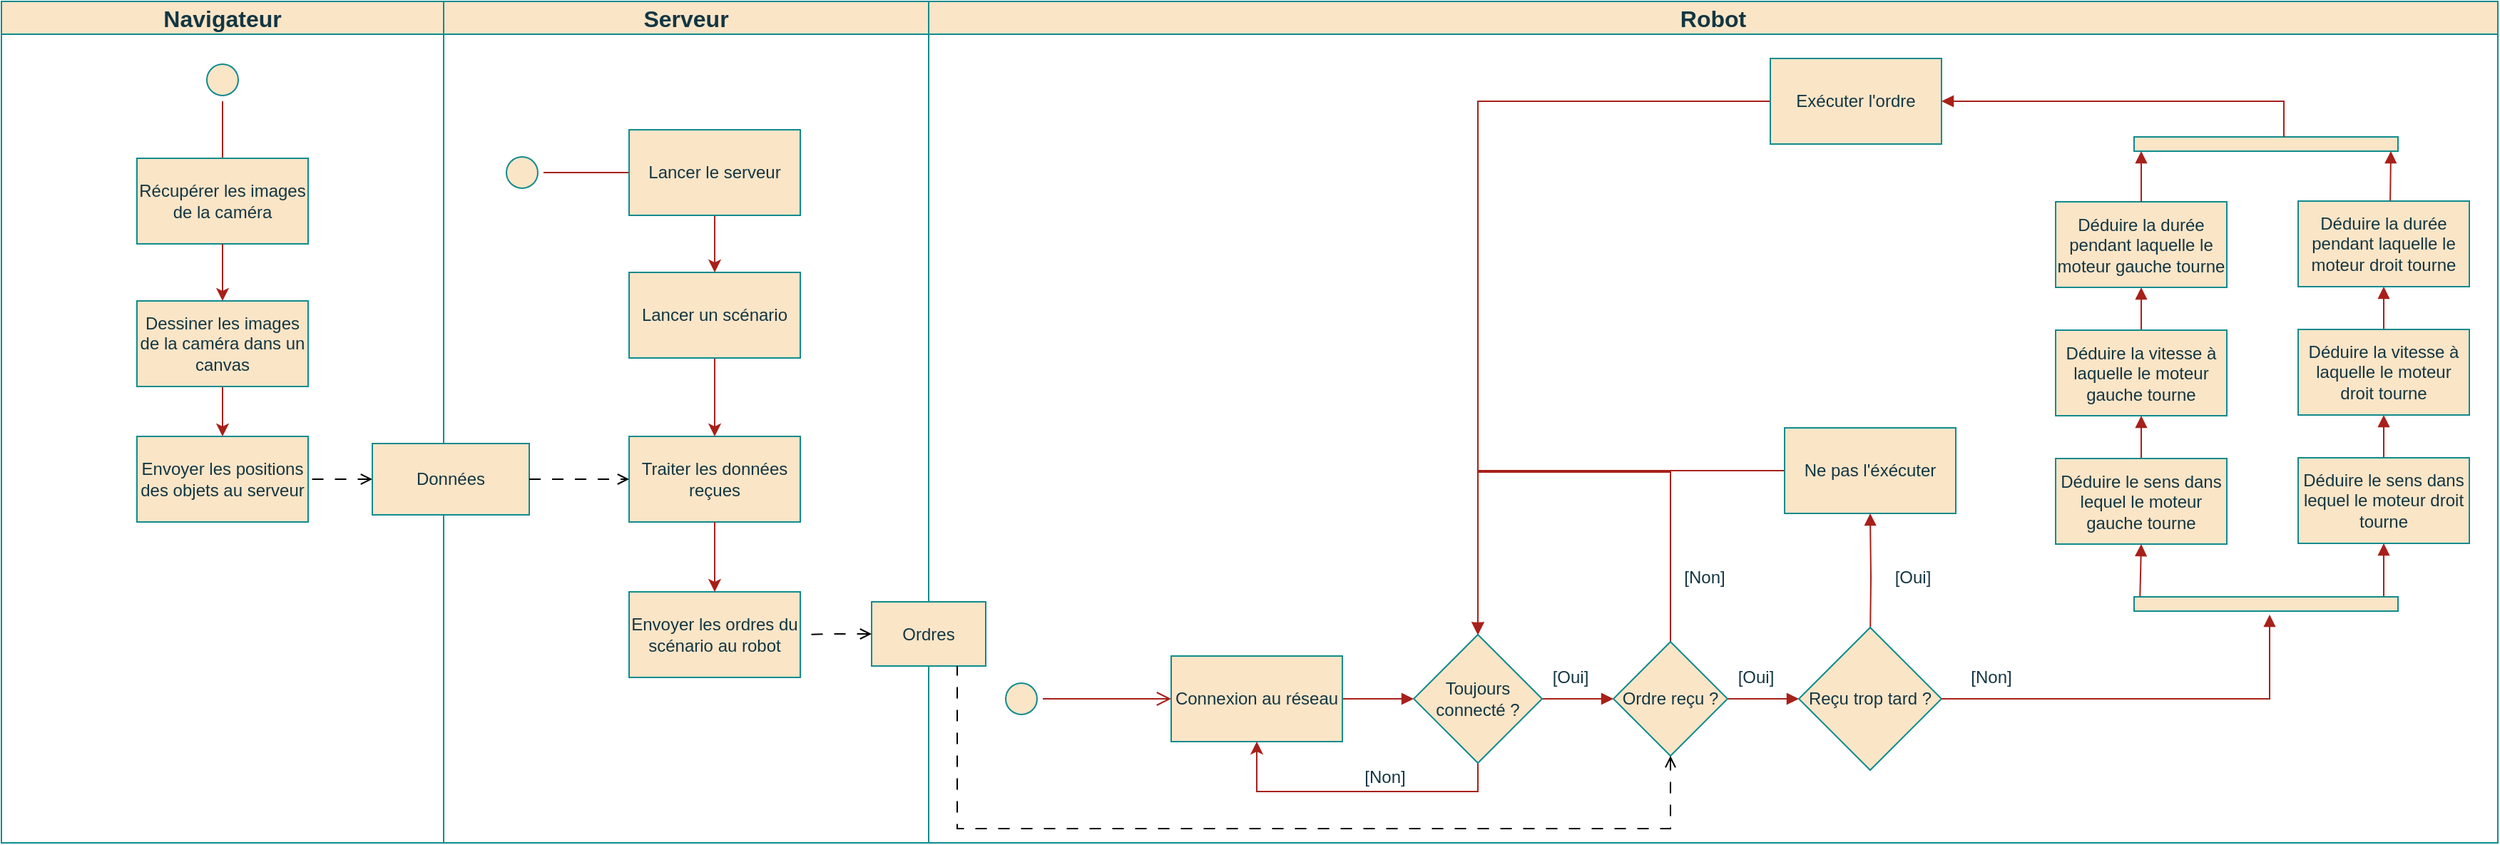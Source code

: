 <mxfile version="24.7.17">
  <diagram id="C5RBs43oDa-KdzZeNtuy" name="Robot">
    <mxGraphModel dx="2560" dy="1558" grid="1" gridSize="10" guides="1" tooltips="1" connect="1" arrows="1" fold="1" page="1" pageScale="1" pageWidth="1169" pageHeight="827" math="0" shadow="0">
      <root>
        <mxCell id="WIyWlLk6GJQsqaUBKTNV-0" />
        <mxCell id="WIyWlLk6GJQsqaUBKTNV-1" parent="WIyWlLk6GJQsqaUBKTNV-0" />
        <mxCell id="1XHSVb5vEpo4lb2-wSxZ-17" value="&lt;font style=&quot;font-size: 16px;&quot;&gt;Serveur&lt;/font&gt;" style="swimlane;whiteSpace=wrap;html=1;rounded=0;labelBackgroundColor=none;fillColor=#FAE5C7;strokeColor=#0F8B8D;fontColor=#143642;" parent="WIyWlLk6GJQsqaUBKTNV-1" vertex="1">
          <mxGeometry x="-330" y="-30" width="340" height="590" as="geometry" />
        </mxCell>
        <mxCell id="1XHSVb5vEpo4lb2-wSxZ-18" value="" style="ellipse;html=1;shape=startState;fillColor=#FAE5C7;strokeColor=#0F8B8D;rounded=0;labelBackgroundColor=none;fontColor=#143642;" parent="1XHSVb5vEpo4lb2-wSxZ-17" vertex="1">
          <mxGeometry x="40" y="105" width="30" height="30" as="geometry" />
        </mxCell>
        <mxCell id="1XHSVb5vEpo4lb2-wSxZ-19" value="" style="edgeStyle=orthogonalEdgeStyle;html=1;verticalAlign=bottom;endArrow=open;endSize=8;strokeColor=#A8201A;rounded=0;labelBackgroundColor=none;fontColor=default;" parent="1XHSVb5vEpo4lb2-wSxZ-17" source="1XHSVb5vEpo4lb2-wSxZ-18" edge="1">
          <mxGeometry relative="1" as="geometry">
            <mxPoint x="150" y="120" as="targetPoint" />
          </mxGeometry>
        </mxCell>
        <mxCell id="1XHSVb5vEpo4lb2-wSxZ-20" value="" style="edgeStyle=orthogonalEdgeStyle;rounded=0;orthogonalLoop=1;jettySize=auto;html=1;labelBackgroundColor=none;strokeColor=#A8201A;fontColor=default;" parent="1XHSVb5vEpo4lb2-wSxZ-17" source="1XHSVb5vEpo4lb2-wSxZ-21" target="1XHSVb5vEpo4lb2-wSxZ-23" edge="1">
          <mxGeometry relative="1" as="geometry" />
        </mxCell>
        <mxCell id="1XHSVb5vEpo4lb2-wSxZ-21" value="Lancer le serveur" style="rounded=0;whiteSpace=wrap;html=1;labelBackgroundColor=none;fillColor=#FAE5C7;strokeColor=#0F8B8D;fontColor=#143642;" parent="1XHSVb5vEpo4lb2-wSxZ-17" vertex="1">
          <mxGeometry x="130" y="90" width="120" height="60" as="geometry" />
        </mxCell>
        <mxCell id="1XHSVb5vEpo4lb2-wSxZ-22" value="" style="edgeStyle=orthogonalEdgeStyle;rounded=0;orthogonalLoop=1;jettySize=auto;html=1;labelBackgroundColor=none;strokeColor=#A8201A;fontColor=default;entryX=0.5;entryY=0;entryDx=0;entryDy=0;" parent="1XHSVb5vEpo4lb2-wSxZ-17" source="1XHSVb5vEpo4lb2-wSxZ-23" target="zzUOd-PA_FNlv9D7fhNs-4" edge="1">
          <mxGeometry relative="1" as="geometry">
            <mxPoint x="190" y="310" as="targetPoint" />
          </mxGeometry>
        </mxCell>
        <mxCell id="1XHSVb5vEpo4lb2-wSxZ-23" value="Lancer un scénario" style="whiteSpace=wrap;html=1;rounded=0;labelBackgroundColor=none;fillColor=#FAE5C7;strokeColor=#0F8B8D;fontColor=#143642;" parent="1XHSVb5vEpo4lb2-wSxZ-17" vertex="1">
          <mxGeometry x="130" y="190" width="120" height="60" as="geometry" />
        </mxCell>
        <mxCell id="1XHSVb5vEpo4lb2-wSxZ-24" value="Envoyer les ordres du scénario au robot" style="whiteSpace=wrap;html=1;rounded=0;labelBackgroundColor=none;fillColor=#FAE5C7;strokeColor=#0F8B8D;fontColor=#143642;" parent="1XHSVb5vEpo4lb2-wSxZ-17" vertex="1">
          <mxGeometry x="130" y="414" width="120" height="60" as="geometry" />
        </mxCell>
        <mxCell id="zzUOd-PA_FNlv9D7fhNs-4" value="Traiter les données reçues" style="whiteSpace=wrap;html=1;rounded=0;labelBackgroundColor=none;fillColor=#FAE5C7;strokeColor=#0F8B8D;fontColor=#143642;" vertex="1" parent="1XHSVb5vEpo4lb2-wSxZ-17">
          <mxGeometry x="130" y="305" width="120" height="60" as="geometry" />
        </mxCell>
        <mxCell id="zzUOd-PA_FNlv9D7fhNs-6" value="" style="edgeStyle=orthogonalEdgeStyle;rounded=0;orthogonalLoop=1;jettySize=auto;html=1;labelBackgroundColor=none;strokeColor=#A8201A;fontColor=default;entryX=0.5;entryY=0;entryDx=0;entryDy=0;exitX=0.5;exitY=1;exitDx=0;exitDy=0;" edge="1" parent="1XHSVb5vEpo4lb2-wSxZ-17" source="zzUOd-PA_FNlv9D7fhNs-4" target="1XHSVb5vEpo4lb2-wSxZ-24">
          <mxGeometry relative="1" as="geometry">
            <mxPoint x="190" y="380" as="sourcePoint" />
            <mxPoint x="200" y="320" as="targetPoint" />
          </mxGeometry>
        </mxCell>
        <mxCell id="vtadBAOLPxlgFHZAJzr4-42" value="" style="edgeStyle=orthogonalEdgeStyle;rounded=0;orthogonalLoop=1;jettySize=auto;html=1;strokeColor=#A8201A;fontColor=default;fillColor=#FAE5C7;endArrow=none;endFill=0;startArrow=block;startFill=1;labelBackgroundColor=none;" parent="WIyWlLk6GJQsqaUBKTNV-1" source="vtadBAOLPxlgFHZAJzr4-64" target="vtadBAOLPxlgFHZAJzr4-41" edge="1">
          <mxGeometry relative="1" as="geometry">
            <mxPoint x="380" y="459" as="sourcePoint" />
          </mxGeometry>
        </mxCell>
        <mxCell id="vtadBAOLPxlgFHZAJzr4-21" value="" style="edgeStyle=orthogonalEdgeStyle;rounded=0;orthogonalLoop=1;jettySize=auto;html=1;endArrow=block;endFill=1;strokeColor=#A8201A;labelBackgroundColor=none;fontColor=default;" parent="WIyWlLk6GJQsqaUBKTNV-1" target="vtadBAOLPxlgFHZAJzr4-20" edge="1">
          <mxGeometry relative="1" as="geometry">
            <mxPoint x="670" y="419" as="sourcePoint" />
          </mxGeometry>
        </mxCell>
        <mxCell id="vtadBAOLPxlgFHZAJzr4-33" style="edgeStyle=orthogonalEdgeStyle;rounded=0;orthogonalLoop=1;jettySize=auto;html=1;exitX=0.5;exitY=0;exitDx=0;exitDy=0;entryX=0.5;entryY=1;entryDx=0;entryDy=0;endArrow=block;endFill=1;labelBackgroundColor=none;strokeColor=#A8201A;fontColor=default;" parent="WIyWlLk6GJQsqaUBKTNV-1" source="vtadBAOLPxlgFHZAJzr4-18" target="vtadBAOLPxlgFHZAJzr4-49" edge="1">
          <mxGeometry relative="1" as="geometry">
            <mxPoint x="1000" y="369.5" as="targetPoint" />
          </mxGeometry>
        </mxCell>
        <mxCell id="vtadBAOLPxlgFHZAJzr4-18" value="Déduire le sens dans lequel le moteur gauche tourne" style="rounded=0;whiteSpace=wrap;html=1;labelBackgroundColor=none;fillColor=#FAE5C7;strokeColor=#0F8B8D;fontColor=#143642;" parent="WIyWlLk6GJQsqaUBKTNV-1" vertex="1">
          <mxGeometry x="800" y="290.5" width="120" height="60" as="geometry" />
        </mxCell>
        <mxCell id="vtadBAOLPxlgFHZAJzr4-27" style="edgeStyle=orthogonalEdgeStyle;rounded=0;orthogonalLoop=1;jettySize=auto;html=1;exitX=0;exitY=0.5;exitDx=0;exitDy=0;entryX=0.5;entryY=0;entryDx=0;entryDy=0;endArrow=block;endFill=1;strokeColor=#A8201A;labelBackgroundColor=none;fontColor=default;" parent="WIyWlLk6GJQsqaUBKTNV-1" source="vtadBAOLPxlgFHZAJzr4-20" target="vtadBAOLPxlgFHZAJzr4-64" edge="1">
          <mxGeometry relative="1" as="geometry">
            <mxPoint x="440" y="429" as="targetPoint" />
          </mxGeometry>
        </mxCell>
        <mxCell id="vtadBAOLPxlgFHZAJzr4-20" value="Ne pas l&#39;éxécuter" style="rounded=0;whiteSpace=wrap;html=1;labelBackgroundColor=none;fillColor=#FAE5C7;strokeColor=#0F8B8D;fontColor=#143642;" parent="WIyWlLk6GJQsqaUBKTNV-1" vertex="1">
          <mxGeometry x="610" y="269" width="120" height="60" as="geometry" />
        </mxCell>
        <mxCell id="vtadBAOLPxlgFHZAJzr4-22" value="[Oui&lt;span style=&quot;background-color: initial;&quot;&gt;]&lt;/span&gt;" style="text;html=1;align=center;verticalAlign=middle;whiteSpace=wrap;rounded=0;labelBackgroundColor=none;fontColor=#143642;" parent="WIyWlLk6GJQsqaUBKTNV-1" vertex="1">
          <mxGeometry x="680" y="364" width="40" height="20" as="geometry" />
        </mxCell>
        <mxCell id="vtadBAOLPxlgFHZAJzr4-23" value="[Non&lt;span style=&quot;background-color: initial;&quot;&gt;]&lt;/span&gt;" style="text;html=1;align=center;verticalAlign=middle;whiteSpace=wrap;rounded=0;labelBackgroundColor=none;fontColor=#143642;" parent="WIyWlLk6GJQsqaUBKTNV-1" vertex="1">
          <mxGeometry x="730" y="434" width="50" height="20" as="geometry" />
        </mxCell>
        <mxCell id="vtadBAOLPxlgFHZAJzr4-41" value="Connexion au réseau" style="rounded=0;whiteSpace=wrap;html=1;labelBackgroundColor=none;fillColor=#FAE5C7;strokeColor=#0F8B8D;fontColor=#143642;" parent="WIyWlLk6GJQsqaUBKTNV-1" vertex="1">
          <mxGeometry x="180" y="429" width="120" height="60" as="geometry" />
        </mxCell>
        <mxCell id="vtadBAOLPxlgFHZAJzr4-53" value="" style="edgeStyle=orthogonalEdgeStyle;rounded=0;orthogonalLoop=1;jettySize=auto;html=1;strokeColor=#A8201A;fontColor=default;fillColor=#FAE5C7;endArrow=block;endFill=1;labelBackgroundColor=none;" parent="WIyWlLk6GJQsqaUBKTNV-1" source="vtadBAOLPxlgFHZAJzr4-49" target="vtadBAOLPxlgFHZAJzr4-52" edge="1">
          <mxGeometry relative="1" as="geometry" />
        </mxCell>
        <mxCell id="vtadBAOLPxlgFHZAJzr4-49" value="Déduire la vitesse à laquelle le moteur gauche tourne" style="rounded=0;whiteSpace=wrap;html=1;labelBackgroundColor=none;fillColor=#FAE5C7;strokeColor=#0F8B8D;fontColor=#143642;" parent="WIyWlLk6GJQsqaUBKTNV-1" vertex="1">
          <mxGeometry x="800" y="200.5" width="120" height="60" as="geometry" />
        </mxCell>
        <mxCell id="vtadBAOLPxlgFHZAJzr4-52" value="Déduire la durée pendant laquelle le moteur gauche tourne" style="whiteSpace=wrap;html=1;fillColor=#FAE5C7;strokeColor=#0F8B8D;fontColor=#143642;rounded=0;labelBackgroundColor=none;" parent="WIyWlLk6GJQsqaUBKTNV-1" vertex="1">
          <mxGeometry x="800" y="110.5" width="120" height="60" as="geometry" />
        </mxCell>
        <mxCell id="vtadBAOLPxlgFHZAJzr4-70" style="edgeStyle=orthogonalEdgeStyle;rounded=0;orthogonalLoop=1;jettySize=auto;html=1;exitX=1;exitY=0.5;exitDx=0;exitDy=0;entryX=0;entryY=0.5;entryDx=0;entryDy=0;strokeColor=#A8201A;fontColor=default;fillColor=#FAE5C7;endArrow=block;endFill=1;labelBackgroundColor=none;" parent="WIyWlLk6GJQsqaUBKTNV-1" source="vtadBAOLPxlgFHZAJzr4-64" target="vtadBAOLPxlgFHZAJzr4-68" edge="1">
          <mxGeometry relative="1" as="geometry" />
        </mxCell>
        <mxCell id="vtadBAOLPxlgFHZAJzr4-71" style="edgeStyle=orthogonalEdgeStyle;rounded=0;orthogonalLoop=1;jettySize=auto;html=1;exitX=1;exitY=0.5;exitDx=0;exitDy=0;entryX=0;entryY=0.5;entryDx=0;entryDy=0;strokeColor=#A8201A;fontColor=default;fillColor=#FAE5C7;endArrow=block;endFill=1;labelBackgroundColor=none;" parent="WIyWlLk6GJQsqaUBKTNV-1" source="vtadBAOLPxlgFHZAJzr4-68" target="vtadBAOLPxlgFHZAJzr4-69" edge="1">
          <mxGeometry relative="1" as="geometry" />
        </mxCell>
        <mxCell id="vtadBAOLPxlgFHZAJzr4-79" style="edgeStyle=orthogonalEdgeStyle;rounded=0;orthogonalLoop=1;jettySize=auto;html=1;exitX=0.5;exitY=0;exitDx=0;exitDy=0;entryX=0.5;entryY=0;entryDx=0;entryDy=0;strokeColor=#A8201A;fontColor=default;fillColor=#FAE5C7;labelBackgroundColor=none;" parent="WIyWlLk6GJQsqaUBKTNV-1" source="vtadBAOLPxlgFHZAJzr4-68" target="vtadBAOLPxlgFHZAJzr4-64" edge="1">
          <mxGeometry relative="1" as="geometry">
            <Array as="points">
              <mxPoint x="530" y="300" />
              <mxPoint x="395" y="300" />
            </Array>
          </mxGeometry>
        </mxCell>
        <mxCell id="vtadBAOLPxlgFHZAJzr4-68" value="Ordre reçu ?" style="rhombus;whiteSpace=wrap;html=1;labelBackgroundColor=none;fillColor=#FAE5C7;strokeColor=#0F8B8D;fontColor=#143642;rounded=0;" parent="WIyWlLk6GJQsqaUBKTNV-1" vertex="1">
          <mxGeometry x="490" y="419" width="80" height="80" as="geometry" />
        </mxCell>
        <mxCell id="vtadBAOLPxlgFHZAJzr4-69" value="Reçu trop tard ?" style="rhombus;whiteSpace=wrap;html=1;labelBackgroundColor=none;fillColor=#FAE5C7;strokeColor=#0F8B8D;fontColor=#143642;rounded=0;" parent="WIyWlLk6GJQsqaUBKTNV-1" vertex="1">
          <mxGeometry x="620" y="409" width="100" height="100" as="geometry" />
        </mxCell>
        <mxCell id="vtadBAOLPxlgFHZAJzr4-73" style="edgeStyle=orthogonalEdgeStyle;rounded=0;orthogonalLoop=1;jettySize=auto;html=1;exitX=0.5;exitY=1;exitDx=0;exitDy=0;entryX=0.5;entryY=1;entryDx=0;entryDy=0;strokeColor=#A8201A;fontColor=default;fillColor=#FAE5C7;labelBackgroundColor=none;" parent="WIyWlLk6GJQsqaUBKTNV-1" source="vtadBAOLPxlgFHZAJzr4-64" target="vtadBAOLPxlgFHZAJzr4-41" edge="1">
          <mxGeometry relative="1" as="geometry" />
        </mxCell>
        <mxCell id="vtadBAOLPxlgFHZAJzr4-64" value="Toujours connecté ?" style="rhombus;whiteSpace=wrap;html=1;labelBackgroundColor=none;fillColor=#FAE5C7;strokeColor=#0F8B8D;fontColor=#143642;rounded=0;" parent="WIyWlLk6GJQsqaUBKTNV-1" vertex="1">
          <mxGeometry x="350" y="414" width="90" height="90" as="geometry" />
        </mxCell>
        <mxCell id="vtadBAOLPxlgFHZAJzr4-75" value="[Non]" style="text;html=1;align=center;verticalAlign=middle;whiteSpace=wrap;rounded=0;fontColor=#143642;labelBackgroundColor=none;" parent="WIyWlLk6GJQsqaUBKTNV-1" vertex="1">
          <mxGeometry x="524" y="359" width="60" height="30" as="geometry" />
        </mxCell>
        <mxCell id="vtadBAOLPxlgFHZAJzr4-77" value="[Oui]" style="text;html=1;align=center;verticalAlign=middle;whiteSpace=wrap;rounded=0;fontColor=#143642;labelBackgroundColor=none;" parent="WIyWlLk6GJQsqaUBKTNV-1" vertex="1">
          <mxGeometry x="570" y="433" width="40" height="21" as="geometry" />
        </mxCell>
        <mxCell id="vtadBAOLPxlgFHZAJzr4-80" value="[Oui]" style="text;html=1;align=center;verticalAlign=middle;whiteSpace=wrap;rounded=0;fontColor=#143642;labelBackgroundColor=none;" parent="WIyWlLk6GJQsqaUBKTNV-1" vertex="1">
          <mxGeometry x="440" y="429" width="40" height="30" as="geometry" />
        </mxCell>
        <mxCell id="jgmxJTMwFsuUVpzggOw2-3" value="" style="edgeStyle=orthogonalEdgeStyle;rounded=0;orthogonalLoop=1;jettySize=auto;html=1;endArrow=block;endFill=1;strokeColor=#A8201A;labelBackgroundColor=none;fontColor=default;entryX=0.5;entryY=0;entryDx=0;entryDy=0;exitX=0;exitY=0.5;exitDx=0;exitDy=0;" parent="WIyWlLk6GJQsqaUBKTNV-1" source="jgmxJTMwFsuUVpzggOw2-6" target="vtadBAOLPxlgFHZAJzr4-64" edge="1">
          <mxGeometry relative="1" as="geometry">
            <mxPoint x="590" y="190" as="sourcePoint" />
            <mxPoint x="680" y="339" as="targetPoint" />
          </mxGeometry>
        </mxCell>
        <mxCell id="jgmxJTMwFsuUVpzggOw2-6" value="Exécuter l&#39;ordre" style="rounded=0;whiteSpace=wrap;html=1;labelBackgroundColor=none;fillColor=#FAE5C7;strokeColor=#0F8B8D;fontColor=#143642;" parent="WIyWlLk6GJQsqaUBKTNV-1" vertex="1">
          <mxGeometry x="600" y="10" width="120" height="60" as="geometry" />
        </mxCell>
        <mxCell id="jgmxJTMwFsuUVpzggOw2-14" style="edgeStyle=orthogonalEdgeStyle;rounded=0;orthogonalLoop=1;jettySize=auto;html=1;exitX=0.5;exitY=0;exitDx=0;exitDy=0;entryX=0.5;entryY=1;entryDx=0;entryDy=0;endArrow=block;endFill=1;labelBackgroundColor=none;strokeColor=#A8201A;fontColor=default;" parent="WIyWlLk6GJQsqaUBKTNV-1" source="jgmxJTMwFsuUVpzggOw2-15" target="jgmxJTMwFsuUVpzggOw2-17" edge="1">
          <mxGeometry relative="1" as="geometry">
            <mxPoint x="1170" y="369" as="targetPoint" />
          </mxGeometry>
        </mxCell>
        <mxCell id="jgmxJTMwFsuUVpzggOw2-15" value="Déduire le sens dans lequel le moteur droit tourne" style="rounded=0;whiteSpace=wrap;html=1;labelBackgroundColor=none;fillColor=#FAE5C7;strokeColor=#0F8B8D;fontColor=#143642;" parent="WIyWlLk6GJQsqaUBKTNV-1" vertex="1">
          <mxGeometry x="970" y="290" width="120" height="60" as="geometry" />
        </mxCell>
        <mxCell id="jgmxJTMwFsuUVpzggOw2-16" value="" style="edgeStyle=orthogonalEdgeStyle;rounded=0;orthogonalLoop=1;jettySize=auto;html=1;strokeColor=#A8201A;fontColor=default;fillColor=#FAE5C7;endArrow=block;endFill=1;labelBackgroundColor=none;" parent="WIyWlLk6GJQsqaUBKTNV-1" source="jgmxJTMwFsuUVpzggOw2-17" target="jgmxJTMwFsuUVpzggOw2-18" edge="1">
          <mxGeometry relative="1" as="geometry" />
        </mxCell>
        <mxCell id="jgmxJTMwFsuUVpzggOw2-17" value="Déduire la vitesse à laquelle le moteur droit tourne" style="rounded=0;whiteSpace=wrap;html=1;labelBackgroundColor=none;fillColor=#FAE5C7;strokeColor=#0F8B8D;fontColor=#143642;" parent="WIyWlLk6GJQsqaUBKTNV-1" vertex="1">
          <mxGeometry x="970" y="200" width="120" height="60" as="geometry" />
        </mxCell>
        <mxCell id="jgmxJTMwFsuUVpzggOw2-18" value="Déduire la durée pendant laquelle le moteur droit tourne" style="whiteSpace=wrap;html=1;fillColor=#FAE5C7;strokeColor=#0F8B8D;fontColor=#143642;rounded=0;labelBackgroundColor=none;" parent="WIyWlLk6GJQsqaUBKTNV-1" vertex="1">
          <mxGeometry x="970" y="110" width="120" height="60" as="geometry" />
        </mxCell>
        <mxCell id="jgmxJTMwFsuUVpzggOw2-23" style="edgeStyle=orthogonalEdgeStyle;rounded=0;orthogonalLoop=1;jettySize=auto;html=1;curved=0;exitX=0;exitY=0;exitDx=0;exitDy=5;exitPerimeter=0;entryX=0.5;entryY=1;entryDx=0;entryDy=0;endArrow=block;endFill=1;labelBackgroundColor=none;strokeColor=#A8201A;fontColor=default;" parent="WIyWlLk6GJQsqaUBKTNV-1" target="jgmxJTMwFsuUVpzggOw2-15" edge="1">
          <mxGeometry relative="1" as="geometry">
            <mxPoint x="1035.875" y="388.375" as="sourcePoint" />
          </mxGeometry>
        </mxCell>
        <mxCell id="jgmxJTMwFsuUVpzggOw2-32" style="edgeStyle=orthogonalEdgeStyle;rounded=0;orthogonalLoop=1;jettySize=auto;html=1;curved=0;exitX=0;exitY=1;exitDx=0;exitDy=-5;exitPerimeter=0;entryX=0.5;entryY=1;entryDx=0;entryDy=0;strokeColor=#A8201A;fontColor=default;fillColor=#FAE5C7;endArrow=block;endFill=1;labelBackgroundColor=none;" parent="WIyWlLk6GJQsqaUBKTNV-1" target="vtadBAOLPxlgFHZAJzr4-18" edge="1">
          <mxGeometry relative="1" as="geometry">
            <mxPoint x="859.125" y="388.375" as="sourcePoint" />
          </mxGeometry>
        </mxCell>
        <mxCell id="jgmxJTMwFsuUVpzggOw2-20" style="edgeStyle=orthogonalEdgeStyle;rounded=0;orthogonalLoop=1;jettySize=auto;html=1;exitX=1;exitY=0.5;exitDx=0;exitDy=0;endArrow=block;endFill=1;labelBackgroundColor=none;strokeColor=#A8201A;fontColor=default;" parent="WIyWlLk6GJQsqaUBKTNV-1" source="vtadBAOLPxlgFHZAJzr4-69" edge="1">
          <mxGeometry relative="1" as="geometry">
            <mxPoint x="950" y="400" as="targetPoint" />
            <Array as="points">
              <mxPoint x="950" y="459" />
            </Array>
          </mxGeometry>
        </mxCell>
        <mxCell id="jgmxJTMwFsuUVpzggOw2-24" value="" style="html=1;points=[[0,0,0,0,5],[0,1,0,0,-5],[1,0,0,0,5],[1,1,0,0,-5]];perimeter=orthogonalPerimeter;outlineConnect=0;targetShapes=umlLifeline;portConstraint=eastwest;newEdgeStyle={&quot;curved&quot;:0,&quot;rounded&quot;:0};rotation=90;labelBackgroundColor=none;fillColor=#FAE5C7;strokeColor=#0F8B8D;fontColor=#143642;rounded=0;" parent="WIyWlLk6GJQsqaUBKTNV-1" vertex="1">
          <mxGeometry x="942.5" y="-22.5" width="10" height="185" as="geometry" />
        </mxCell>
        <mxCell id="jgmxJTMwFsuUVpzggOw2-25" style="edgeStyle=orthogonalEdgeStyle;rounded=0;orthogonalLoop=1;jettySize=auto;html=1;exitX=0.5;exitY=0;exitDx=0;exitDy=0;entryX=1;entryY=1;entryDx=0;entryDy=-5;entryPerimeter=0;endArrow=block;endFill=1;labelBackgroundColor=none;strokeColor=#A8201A;fontColor=default;" parent="WIyWlLk6GJQsqaUBKTNV-1" source="vtadBAOLPxlgFHZAJzr4-52" target="jgmxJTMwFsuUVpzggOw2-24" edge="1">
          <mxGeometry relative="1" as="geometry" />
        </mxCell>
        <mxCell id="jgmxJTMwFsuUVpzggOw2-26" style="edgeStyle=orthogonalEdgeStyle;rounded=0;orthogonalLoop=1;jettySize=auto;html=1;exitX=0.538;exitY=-0.005;exitDx=0;exitDy=0;entryX=1;entryY=0;entryDx=0;entryDy=5;entryPerimeter=0;endArrow=block;endFill=1;exitPerimeter=0;labelBackgroundColor=none;strokeColor=#A8201A;fontColor=default;" parent="WIyWlLk6GJQsqaUBKTNV-1" source="jgmxJTMwFsuUVpzggOw2-18" target="jgmxJTMwFsuUVpzggOw2-24" edge="1">
          <mxGeometry relative="1" as="geometry" />
        </mxCell>
        <mxCell id="jgmxJTMwFsuUVpzggOw2-31" value="" style="edgeStyle=orthogonalEdgeStyle;rounded=0;orthogonalLoop=1;jettySize=auto;html=1;strokeColor=#A8201A;fontColor=default;fillColor=#FAE5C7;endArrow=block;endFill=1;entryX=1;entryY=0.5;entryDx=0;entryDy=0;labelBackgroundColor=none;" parent="WIyWlLk6GJQsqaUBKTNV-1" source="jgmxJTMwFsuUVpzggOw2-24" target="jgmxJTMwFsuUVpzggOw2-6" edge="1">
          <mxGeometry relative="1" as="geometry">
            <mxPoint x="960" y="60" as="sourcePoint" />
            <mxPoint x="870" y="181" as="targetPoint" />
            <Array as="points">
              <mxPoint x="960" y="40" />
            </Array>
          </mxGeometry>
        </mxCell>
        <mxCell id="jgmxJTMwFsuUVpzggOw2-41" value="" style="ellipse;html=1;shape=startState;fillColor=#FAE5C7;strokeColor=#0F8B8D;fontColor=#143642;rounded=0;labelBackgroundColor=none;" parent="WIyWlLk6GJQsqaUBKTNV-1" vertex="1">
          <mxGeometry x="60" y="444" width="30" height="30" as="geometry" />
        </mxCell>
        <mxCell id="jgmxJTMwFsuUVpzggOw2-42" value="" style="edgeStyle=orthogonalEdgeStyle;html=1;verticalAlign=bottom;endArrow=open;endSize=8;strokeColor=#A8201A;rounded=0;fontColor=default;fillColor=#FAE5C7;entryX=0;entryY=0.5;entryDx=0;entryDy=0;labelBackgroundColor=none;" parent="WIyWlLk6GJQsqaUBKTNV-1" source="jgmxJTMwFsuUVpzggOw2-41" target="vtadBAOLPxlgFHZAJzr4-41" edge="1">
          <mxGeometry relative="1" as="geometry">
            <mxPoint x="180" y="449" as="targetPoint" />
          </mxGeometry>
        </mxCell>
        <mxCell id="jgmxJTMwFsuUVpzggOw2-43" value="" style="html=1;points=[[0,0,0,0,5],[0,1,0,0,-5],[1,0,0,0,5],[1,1,0,0,-5]];perimeter=orthogonalPerimeter;outlineConnect=0;targetShapes=umlLifeline;portConstraint=eastwest;newEdgeStyle={&quot;curved&quot;:0,&quot;rounded&quot;:0};rotation=90;labelBackgroundColor=none;fillColor=#FAE5C7;strokeColor=#0F8B8D;fontColor=#143642;rounded=0;" parent="WIyWlLk6GJQsqaUBKTNV-1" vertex="1">
          <mxGeometry x="942.5" y="300" width="10" height="185" as="geometry" />
        </mxCell>
        <mxCell id="1XHSVb5vEpo4lb2-wSxZ-0" value="&lt;font style=&quot;font-size: 16px;&quot;&gt;Robot&lt;/font&gt;" style="swimlane;whiteSpace=wrap;html=1;rounded=0;labelBackgroundColor=none;fillColor=#FAE5C7;strokeColor=#0F8B8D;fontColor=#143642;" parent="WIyWlLk6GJQsqaUBKTNV-1" vertex="1">
          <mxGeometry x="10" y="-30" width="1100" height="590" as="geometry">
            <mxRectangle x="10" y="-30" width="80" height="30" as="alternateBounds" />
          </mxGeometry>
        </mxCell>
        <mxCell id="vtadBAOLPxlgFHZAJzr4-81" value="[Non]" style="text;html=1;align=center;verticalAlign=middle;whiteSpace=wrap;rounded=0;fontColor=#143642;labelBackgroundColor=none;" parent="1XHSVb5vEpo4lb2-wSxZ-0" vertex="1">
          <mxGeometry x="290" y="529" width="60" height="30" as="geometry" />
        </mxCell>
        <mxCell id="1XHSVb5vEpo4lb2-wSxZ-11" value="Ordres" style="html=1;whiteSpace=wrap;rounded=0;labelBackgroundColor=none;fillColor=#FAE5C7;strokeColor=#0F8B8D;fontColor=#143642;" parent="1XHSVb5vEpo4lb2-wSxZ-0" vertex="1">
          <mxGeometry x="-40" y="421" width="80" height="45" as="geometry" />
        </mxCell>
        <mxCell id="1XHSVb5vEpo4lb2-wSxZ-26" value="&lt;font style=&quot;font-size: 16px;&quot;&gt;Navigateur&lt;/font&gt;" style="swimlane;whiteSpace=wrap;html=1;rounded=0;labelBackgroundColor=none;fillColor=#FAE5C7;strokeColor=#0F8B8D;fontColor=#143642;" parent="WIyWlLk6GJQsqaUBKTNV-1" vertex="1">
          <mxGeometry x="-640" y="-30" width="310" height="590" as="geometry" />
        </mxCell>
        <mxCell id="zzUOd-PA_FNlv9D7fhNs-9" style="edgeStyle=orthogonalEdgeStyle;rounded=0;orthogonalLoop=1;jettySize=auto;html=1;exitX=0;exitY=0.5;exitDx=0;exitDy=0;entryX=1;entryY=0.5;entryDx=0;entryDy=0;startArrow=open;startFill=0;endArrow=none;endFill=0;dashed=1;dashPattern=8 8;" edge="1" parent="1XHSVb5vEpo4lb2-wSxZ-26" source="1XHSVb5vEpo4lb2-wSxZ-25" target="zzUOd-PA_FNlv9D7fhNs-1">
          <mxGeometry relative="1" as="geometry" />
        </mxCell>
        <mxCell id="1XHSVb5vEpo4lb2-wSxZ-25" value="Données" style="html=1;whiteSpace=wrap;rounded=0;labelBackgroundColor=none;fillColor=#FAE5C7;strokeColor=#0F8B8D;fontColor=#143642;" parent="1XHSVb5vEpo4lb2-wSxZ-26" vertex="1">
          <mxGeometry x="260" y="310" width="110" height="50" as="geometry" />
        </mxCell>
        <mxCell id="1XHSVb5vEpo4lb2-wSxZ-27" value="" style="ellipse;html=1;shape=startState;fillColor=#FAE5C7;strokeColor=#0F8B8D;rounded=0;labelBackgroundColor=none;fontColor=#143642;" parent="1XHSVb5vEpo4lb2-wSxZ-26" vertex="1">
          <mxGeometry x="140" y="40" width="30" height="30" as="geometry" />
        </mxCell>
        <mxCell id="1XHSVb5vEpo4lb2-wSxZ-28" value="" style="edgeStyle=orthogonalEdgeStyle;html=1;verticalAlign=bottom;endArrow=open;endSize=8;strokeColor=#A8201A;rounded=0;labelBackgroundColor=none;fontColor=default;" parent="1XHSVb5vEpo4lb2-wSxZ-26" source="1XHSVb5vEpo4lb2-wSxZ-27" edge="1">
          <mxGeometry relative="1" as="geometry">
            <mxPoint x="155" y="140" as="targetPoint" />
          </mxGeometry>
        </mxCell>
        <mxCell id="1XHSVb5vEpo4lb2-wSxZ-29" value="Récupérer&lt;span style=&quot;background-color: initial;&quot;&gt;&amp;nbsp;les images de la caméra&lt;/span&gt;" style="rounded=0;whiteSpace=wrap;html=1;labelBackgroundColor=none;fillColor=#FAE5C7;strokeColor=#0F8B8D;fontColor=#143642;" parent="1XHSVb5vEpo4lb2-wSxZ-26" vertex="1">
          <mxGeometry x="95" y="110" width="120" height="60" as="geometry" />
        </mxCell>
        <mxCell id="zzUOd-PA_FNlv9D7fhNs-0" value="" style="edgeStyle=orthogonalEdgeStyle;rounded=0;orthogonalLoop=1;jettySize=auto;html=1;labelBackgroundColor=none;strokeColor=#A8201A;fontColor=default;exitX=0.5;exitY=1;exitDx=0;exitDy=0;entryX=0.5;entryY=0;entryDx=0;entryDy=0;" edge="1" parent="1XHSVb5vEpo4lb2-wSxZ-26" source="zzUOd-PA_FNlv9D7fhNs-3" target="zzUOd-PA_FNlv9D7fhNs-1">
          <mxGeometry relative="1" as="geometry">
            <mxPoint x="154.33" y="319" as="sourcePoint" />
            <mxPoint x="154.33" y="409" as="targetPoint" />
          </mxGeometry>
        </mxCell>
        <mxCell id="zzUOd-PA_FNlv9D7fhNs-1" value="Envoyer les positions des objets au serveur" style="rounded=0;whiteSpace=wrap;html=1;labelBackgroundColor=none;fillColor=#FAE5C7;strokeColor=#0F8B8D;fontColor=#143642;" vertex="1" parent="1XHSVb5vEpo4lb2-wSxZ-26">
          <mxGeometry x="95" y="305" width="120" height="60" as="geometry" />
        </mxCell>
        <mxCell id="zzUOd-PA_FNlv9D7fhNs-2" value="" style="edgeStyle=orthogonalEdgeStyle;rounded=0;orthogonalLoop=1;jettySize=auto;html=1;labelBackgroundColor=none;strokeColor=#A8201A;fontColor=default;exitX=0.5;exitY=1;exitDx=0;exitDy=0;entryX=0.5;entryY=0;entryDx=0;entryDy=0;" edge="1" parent="1XHSVb5vEpo4lb2-wSxZ-26" source="1XHSVb5vEpo4lb2-wSxZ-29" target="zzUOd-PA_FNlv9D7fhNs-3">
          <mxGeometry relative="1" as="geometry">
            <mxPoint x="95" y="190" as="sourcePoint" />
            <mxPoint x="154.33" y="260" as="targetPoint" />
          </mxGeometry>
        </mxCell>
        <mxCell id="zzUOd-PA_FNlv9D7fhNs-3" value="Dessiner les images de la caméra dans un canvas" style="rounded=0;whiteSpace=wrap;html=1;labelBackgroundColor=none;fillColor=#FAE5C7;strokeColor=#0F8B8D;fontColor=#143642;" vertex="1" parent="1XHSVb5vEpo4lb2-wSxZ-26">
          <mxGeometry x="95" y="210" width="120" height="60" as="geometry" />
        </mxCell>
        <mxCell id="zzUOd-PA_FNlv9D7fhNs-10" style="edgeStyle=orthogonalEdgeStyle;rounded=0;orthogonalLoop=1;jettySize=auto;html=1;exitX=1;exitY=0.5;exitDx=0;exitDy=0;entryX=0;entryY=0.5;entryDx=0;entryDy=0;dashed=1;dashPattern=8 8;endArrow=open;endFill=0;" edge="1" parent="WIyWlLk6GJQsqaUBKTNV-1" source="1XHSVb5vEpo4lb2-wSxZ-25" target="zzUOd-PA_FNlv9D7fhNs-4">
          <mxGeometry relative="1" as="geometry" />
        </mxCell>
        <mxCell id="zzUOd-PA_FNlv9D7fhNs-11" style="edgeStyle=orthogonalEdgeStyle;rounded=0;orthogonalLoop=1;jettySize=auto;html=1;exitX=0;exitY=0.5;exitDx=0;exitDy=0;entryX=1;entryY=0.5;entryDx=0;entryDy=0;startArrow=open;startFill=0;endArrow=none;endFill=0;dashed=1;dashPattern=8 8;" edge="1" parent="WIyWlLk6GJQsqaUBKTNV-1" source="1XHSVb5vEpo4lb2-wSxZ-11" target="1XHSVb5vEpo4lb2-wSxZ-24">
          <mxGeometry relative="1" as="geometry">
            <mxPoint x="-370" y="315" as="sourcePoint" />
            <mxPoint x="-415" y="315" as="targetPoint" />
          </mxGeometry>
        </mxCell>
        <mxCell id="zzUOd-PA_FNlv9D7fhNs-12" style="edgeStyle=orthogonalEdgeStyle;rounded=0;orthogonalLoop=1;jettySize=auto;html=1;exitX=0.5;exitY=1;exitDx=0;exitDy=0;entryX=0.75;entryY=1;entryDx=0;entryDy=0;startArrow=open;startFill=0;endArrow=none;endFill=0;dashed=1;dashPattern=8 8;" edge="1" parent="WIyWlLk6GJQsqaUBKTNV-1" source="vtadBAOLPxlgFHZAJzr4-68" target="1XHSVb5vEpo4lb2-wSxZ-11">
          <mxGeometry relative="1" as="geometry">
            <mxPoint x="-20" y="424" as="sourcePoint" />
            <mxPoint x="-70" y="424" as="targetPoint" />
            <Array as="points">
              <mxPoint x="530" y="550" />
              <mxPoint x="30" y="550" />
            </Array>
          </mxGeometry>
        </mxCell>
      </root>
    </mxGraphModel>
  </diagram>
</mxfile>
